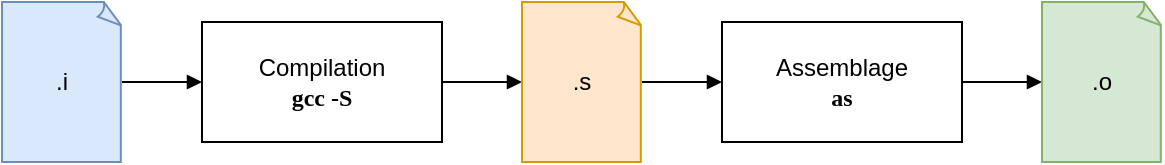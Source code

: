 <mxfile version="22.0.3" type="device">
  <diagram name="Page 1" id="Page-1">
    <mxGraphModel dx="748" dy="569" grid="1" gridSize="10" guides="1" tooltips="1" connect="1" arrows="1" fold="1" page="1" pageScale="1" pageWidth="700" pageHeight="70" math="0" shadow="0">
      <root>
        <mxCell id="0" />
        <mxCell id="1" parent="0" />
        <UserObject label="" tags="Lien" id="48">
          <mxCell style="vsdxID=78;edgeStyle=none;startArrow=none;endArrow=block;startSize=5;endSize=5;strokeColor=#000000;spacingTop=0;spacingBottom=0;spacingLeft=0;spacingRight=0;verticalAlign=middle;html=1;labelBackgroundColor=#ffffff;rounded=0;" parent="1" source="TPUZ5BMSqeOp9fL3mGmU-56" target="TPUZ5BMSqeOp9fL3mGmU-54" edge="1">
            <mxGeometry relative="1" as="geometry">
              <mxPoint as="offset" />
              <Array as="points" />
              <mxPoint x="596" y="141.186" as="targetPoint" />
              <mxPoint x="547" y="141.5" as="sourcePoint" />
            </mxGeometry>
          </mxCell>
        </UserObject>
        <UserObject label="" tags="Lien" id="49">
          <mxCell style="vsdxID=77;edgeStyle=none;startArrow=none;endArrow=block;startSize=5;endSize=5;strokeColor=#000000;spacingTop=0;spacingBottom=0;spacingLeft=0;spacingRight=0;verticalAlign=middle;html=1;labelBackgroundColor=#ffffff;rounded=0;" parent="1" source="TPUZ5BMSqeOp9fL3mGmU-53" target="TPUZ5BMSqeOp9fL3mGmU-56" edge="1">
            <mxGeometry relative="1" as="geometry">
              <mxPoint as="offset" />
              <Array as="points" />
              <mxPoint x="374" y="141.204" as="sourcePoint" />
              <mxPoint x="416" y="141.5" as="targetPoint" />
            </mxGeometry>
          </mxCell>
        </UserObject>
        <UserObject label="" tags="Lien" id="50">
          <mxCell style="vsdxID=60;edgeStyle=none;startArrow=none;endArrow=block;startSize=5;endSize=5;strokeColor=#000000;spacingTop=0;spacingBottom=0;spacingLeft=0;spacingRight=0;verticalAlign=middle;html=1;labelBackgroundColor=#ffffff;rounded=0;" parent="1" source="TPUZ5BMSqeOp9fL3mGmU-55" target="TPUZ5BMSqeOp9fL3mGmU-53" edge="1">
            <mxGeometry relative="1" as="geometry">
              <mxPoint x="-1" as="offset" />
              <Array as="points" />
              <mxPoint x="316" y="141" as="targetPoint" />
              <mxPoint x="274" y="141" as="sourcePoint" />
            </mxGeometry>
          </mxCell>
        </UserObject>
        <UserObject label="" tags="Lien" id="51">
          <mxCell style="vsdxID=59;edgeStyle=none;startArrow=none;endArrow=block;startSize=5;endSize=5;strokeColor=#000000;spacingTop=0;spacingBottom=0;spacingLeft=0;spacingRight=0;verticalAlign=middle;html=1;labelBackgroundColor=#ffffff;rounded=0;" parent="1" source="TPUZ5BMSqeOp9fL3mGmU-52" target="TPUZ5BMSqeOp9fL3mGmU-55" edge="1">
            <mxGeometry relative="1" as="geometry">
              <mxPoint x="-1" as="offset" />
              <Array as="points" />
              <mxPoint x="104" y="141" as="sourcePoint" />
              <mxPoint x="143" y="141" as="targetPoint" />
            </mxGeometry>
          </mxCell>
        </UserObject>
        <UserObject label="" tags="Diagramme_de_flux Lien" id="52">
          <mxCell parent="1" vertex="1" visible="0">
            <mxGeometry as="geometry" />
          </mxCell>
        </UserObject>
        <mxCell id="TPUZ5BMSqeOp9fL3mGmU-52" value=".i" style="whiteSpace=wrap;html=1;shape=mxgraph.basic.document;fillColor=#dae8fc;strokeColor=#6c8ebf;" vertex="1" parent="1">
          <mxGeometry x="60" y="101" width="60" height="80" as="geometry" />
        </mxCell>
        <mxCell id="TPUZ5BMSqeOp9fL3mGmU-53" value=".s" style="whiteSpace=wrap;html=1;shape=mxgraph.basic.document;fillColor=#ffe6cc;strokeColor=#d79b00;" vertex="1" parent="1">
          <mxGeometry x="320" y="101" width="60" height="80" as="geometry" />
        </mxCell>
        <mxCell id="TPUZ5BMSqeOp9fL3mGmU-54" value=".o" style="whiteSpace=wrap;html=1;shape=mxgraph.basic.document;fillColor=#d5e8d4;strokeColor=#82b366;" vertex="1" parent="1">
          <mxGeometry x="580" y="101" width="60" height="80" as="geometry" />
        </mxCell>
        <mxCell id="TPUZ5BMSqeOp9fL3mGmU-55" value="Compilation&lt;br&gt;&lt;font face=&quot;Lucida Console&quot;&gt;&lt;b&gt;gcc -S&lt;/b&gt;&lt;/font&gt;" style="rounded=0;whiteSpace=wrap;html=1;" vertex="1" parent="1">
          <mxGeometry x="160" y="111" width="120" height="60" as="geometry" />
        </mxCell>
        <mxCell id="TPUZ5BMSqeOp9fL3mGmU-56" value="Assemblage&lt;br&gt;&lt;font face=&quot;Lucida Console&quot;&gt;&lt;b&gt;as&lt;/b&gt;&lt;/font&gt;" style="rounded=0;whiteSpace=wrap;html=1;" vertex="1" parent="1">
          <mxGeometry x="420" y="111" width="120" height="60" as="geometry" />
        </mxCell>
      </root>
    </mxGraphModel>
  </diagram>
</mxfile>
